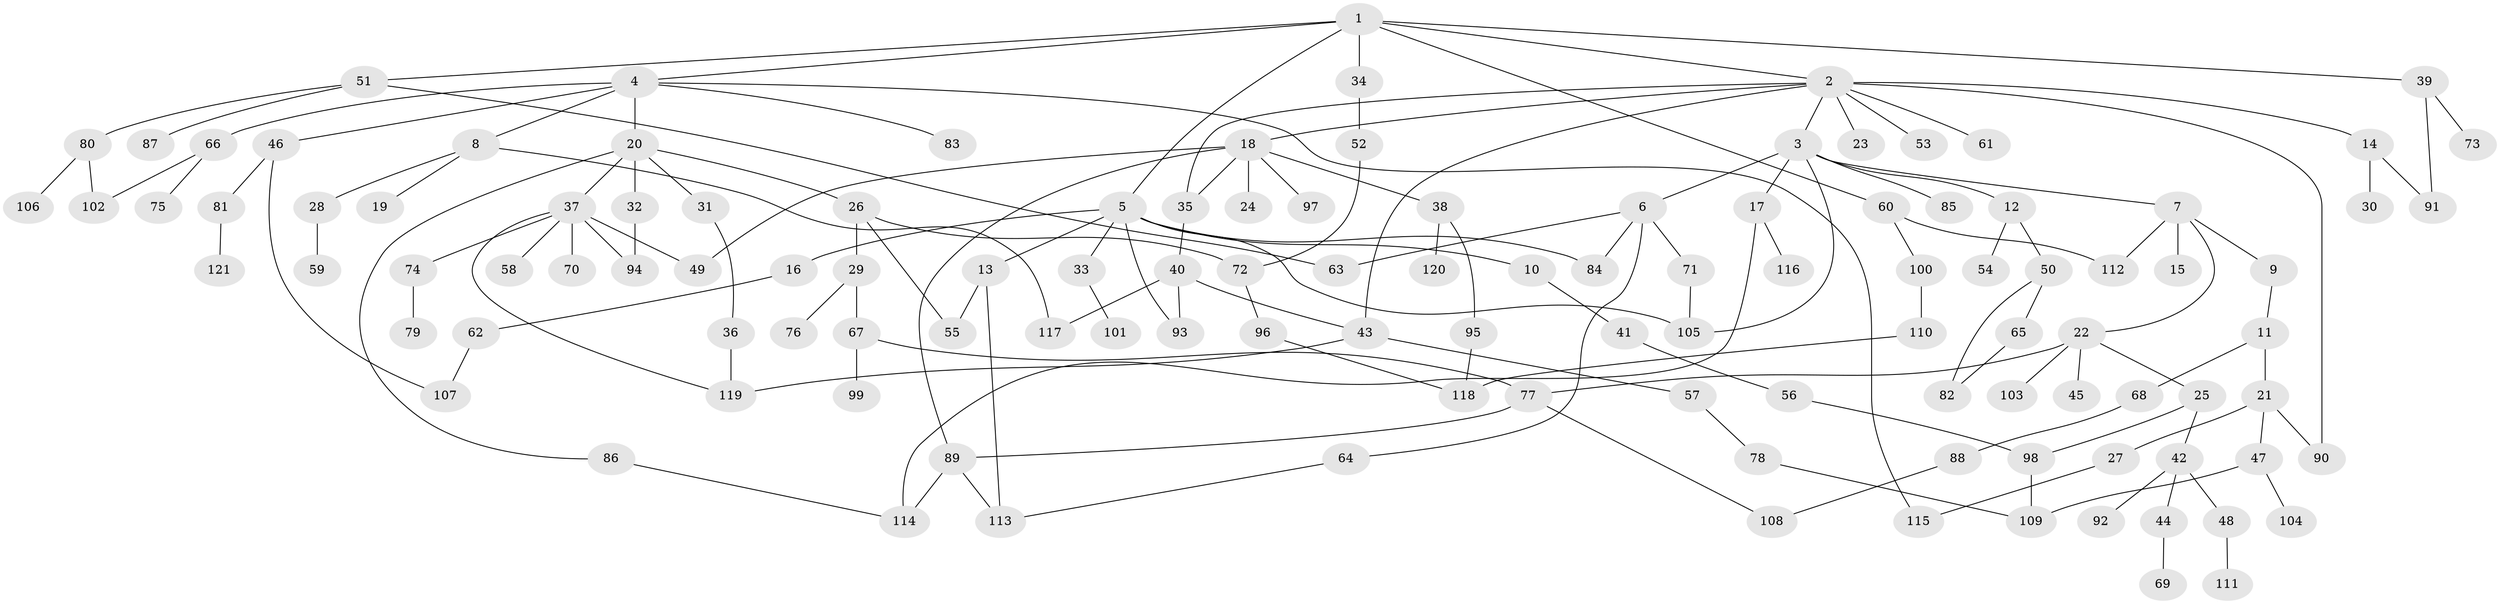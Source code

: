 // Generated by graph-tools (version 1.1) at 2025/01/03/09/25 03:01:09]
// undirected, 121 vertices, 153 edges
graph export_dot {
graph [start="1"]
  node [color=gray90,style=filled];
  1;
  2;
  3;
  4;
  5;
  6;
  7;
  8;
  9;
  10;
  11;
  12;
  13;
  14;
  15;
  16;
  17;
  18;
  19;
  20;
  21;
  22;
  23;
  24;
  25;
  26;
  27;
  28;
  29;
  30;
  31;
  32;
  33;
  34;
  35;
  36;
  37;
  38;
  39;
  40;
  41;
  42;
  43;
  44;
  45;
  46;
  47;
  48;
  49;
  50;
  51;
  52;
  53;
  54;
  55;
  56;
  57;
  58;
  59;
  60;
  61;
  62;
  63;
  64;
  65;
  66;
  67;
  68;
  69;
  70;
  71;
  72;
  73;
  74;
  75;
  76;
  77;
  78;
  79;
  80;
  81;
  82;
  83;
  84;
  85;
  86;
  87;
  88;
  89;
  90;
  91;
  92;
  93;
  94;
  95;
  96;
  97;
  98;
  99;
  100;
  101;
  102;
  103;
  104;
  105;
  106;
  107;
  108;
  109;
  110;
  111;
  112;
  113;
  114;
  115;
  116;
  117;
  118;
  119;
  120;
  121;
  1 -- 2;
  1 -- 4;
  1 -- 5;
  1 -- 34;
  1 -- 39;
  1 -- 51;
  1 -- 60;
  2 -- 3;
  2 -- 14;
  2 -- 18;
  2 -- 23;
  2 -- 43;
  2 -- 53;
  2 -- 61;
  2 -- 90;
  2 -- 35;
  3 -- 6;
  3 -- 7;
  3 -- 12;
  3 -- 17;
  3 -- 85;
  3 -- 105;
  4 -- 8;
  4 -- 20;
  4 -- 46;
  4 -- 66;
  4 -- 83;
  4 -- 115;
  5 -- 10;
  5 -- 13;
  5 -- 16;
  5 -- 33;
  5 -- 93;
  5 -- 84;
  5 -- 105;
  6 -- 64;
  6 -- 71;
  6 -- 84;
  6 -- 63;
  7 -- 9;
  7 -- 15;
  7 -- 22;
  7 -- 112;
  8 -- 19;
  8 -- 28;
  8 -- 117;
  9 -- 11;
  10 -- 41;
  11 -- 21;
  11 -- 68;
  12 -- 50;
  12 -- 54;
  13 -- 55;
  13 -- 113;
  14 -- 30;
  14 -- 91;
  16 -- 62;
  17 -- 116;
  17 -- 114;
  18 -- 24;
  18 -- 35;
  18 -- 38;
  18 -- 89;
  18 -- 97;
  18 -- 49;
  20 -- 26;
  20 -- 31;
  20 -- 32;
  20 -- 37;
  20 -- 86;
  21 -- 27;
  21 -- 47;
  21 -- 90;
  22 -- 25;
  22 -- 45;
  22 -- 77;
  22 -- 103;
  25 -- 42;
  25 -- 98;
  26 -- 29;
  26 -- 72;
  26 -- 55;
  27 -- 115;
  28 -- 59;
  29 -- 67;
  29 -- 76;
  31 -- 36;
  32 -- 94;
  33 -- 101;
  34 -- 52;
  35 -- 40;
  36 -- 119;
  37 -- 49;
  37 -- 58;
  37 -- 70;
  37 -- 74;
  37 -- 94;
  37 -- 119;
  38 -- 95;
  38 -- 120;
  39 -- 73;
  39 -- 91;
  40 -- 117;
  40 -- 43;
  40 -- 93;
  41 -- 56;
  42 -- 44;
  42 -- 48;
  42 -- 92;
  43 -- 57;
  43 -- 119;
  44 -- 69;
  46 -- 81;
  46 -- 107;
  47 -- 104;
  47 -- 109;
  48 -- 111;
  50 -- 65;
  50 -- 82;
  51 -- 63;
  51 -- 80;
  51 -- 87;
  52 -- 72;
  56 -- 98;
  57 -- 78;
  60 -- 100;
  60 -- 112;
  62 -- 107;
  64 -- 113;
  65 -- 82;
  66 -- 75;
  66 -- 102;
  67 -- 99;
  67 -- 77;
  68 -- 88;
  71 -- 105;
  72 -- 96;
  74 -- 79;
  77 -- 89;
  77 -- 108;
  78 -- 109;
  80 -- 106;
  80 -- 102;
  81 -- 121;
  86 -- 114;
  88 -- 108;
  89 -- 114;
  89 -- 113;
  95 -- 118;
  96 -- 118;
  98 -- 109;
  100 -- 110;
  110 -- 118;
}
